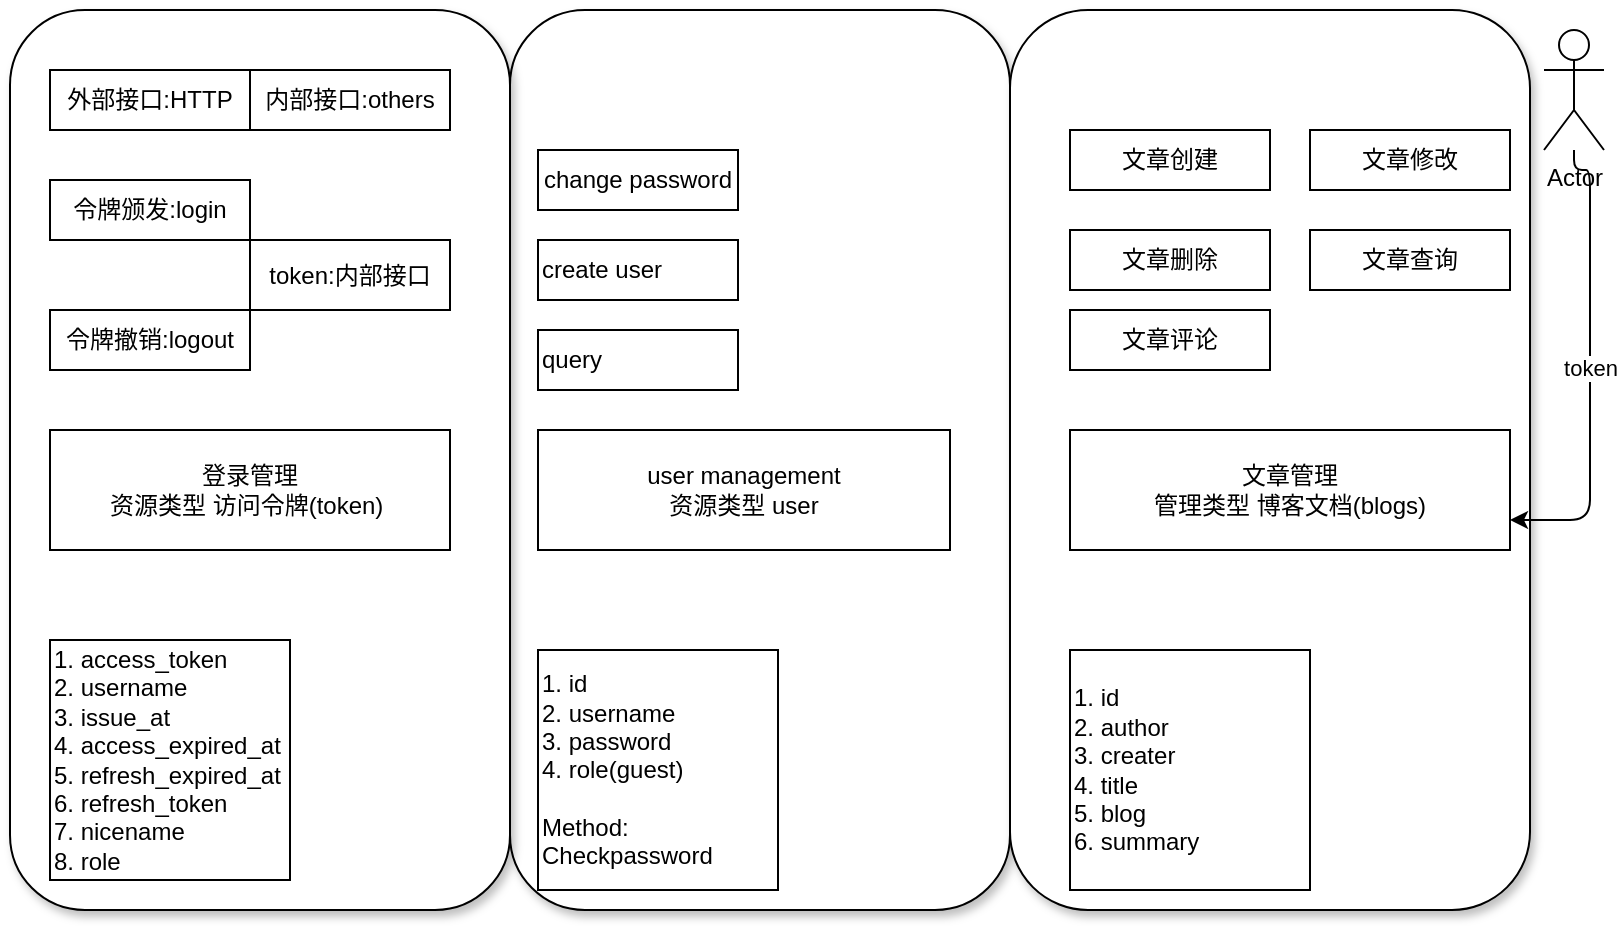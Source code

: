 <mxfile>
    <diagram id="30Crit2qrkDvp4RFuSIm" name="Page-1">
        <mxGraphModel dx="742" dy="615" grid="0" gridSize="10" guides="1" tooltips="1" connect="1" arrows="1" fold="1" page="0" pageScale="1" pageWidth="827" pageHeight="1169" math="0" shadow="0">
            <root>
                <mxCell id="0"/>
                <mxCell id="1" parent="0"/>
                <mxCell id="32" value="" style="rounded=1;whiteSpace=wrap;html=1;shadow=1;movable=1;resizable=1;rotatable=1;deletable=1;editable=1;connectable=1;" vertex="1" parent="1">
                    <mxGeometry x="280" width="250" height="450" as="geometry"/>
                </mxCell>
                <mxCell id="31" value="" style="rounded=1;whiteSpace=wrap;html=1;shadow=1;movable=1;resizable=1;rotatable=1;deletable=1;editable=1;connectable=1;" vertex="1" parent="1">
                    <mxGeometry x="530" width="260" height="450" as="geometry"/>
                </mxCell>
                <mxCell id="29" value="" style="rounded=1;whiteSpace=wrap;html=1;shadow=1;movable=1;resizable=1;rotatable=1;deletable=1;editable=1;connectable=1;" vertex="1" parent="1">
                    <mxGeometry x="30" width="250" height="450" as="geometry"/>
                </mxCell>
                <mxCell id="3" value="登录管理&lt;br&gt;资源类型 访问令牌(token)&amp;nbsp;" style="rounded=0;whiteSpace=wrap;html=1;" vertex="1" parent="1">
                    <mxGeometry x="50" y="210" width="200" height="60" as="geometry"/>
                </mxCell>
                <mxCell id="4" value="user management&lt;br&gt;资源类型 user" style="rounded=0;whiteSpace=wrap;html=1;" vertex="1" parent="1">
                    <mxGeometry x="294" y="210" width="206" height="60" as="geometry"/>
                </mxCell>
                <mxCell id="5" value="文章管理&lt;br&gt;管理类型 博客文档(blogs)" style="rounded=0;whiteSpace=wrap;html=1;" vertex="1" parent="1">
                    <mxGeometry x="560" y="210" width="220" height="60" as="geometry"/>
                </mxCell>
                <mxCell id="6" value="1. id&lt;br&gt;2. username&lt;br&gt;3. password&lt;br&gt;4. role(guest)&lt;br&gt;&lt;br&gt;Method:&lt;br&gt;Checkpassword" style="whiteSpace=wrap;html=1;aspect=fixed;align=left;" vertex="1" parent="1">
                    <mxGeometry x="294" y="320" width="120" height="120" as="geometry"/>
                </mxCell>
                <mxCell id="7" value="1. access_token&lt;br&gt;2. username&lt;br&gt;3. issue_at&lt;br&gt;4. access_expired_at&lt;br&gt;5. refresh_expired_at&lt;br&gt;6. refresh_token&lt;br&gt;7. nicename&lt;br&gt;8. role" style="whiteSpace=wrap;html=1;aspect=fixed;align=left;" vertex="1" parent="1">
                    <mxGeometry x="50" y="315" width="120" height="120" as="geometry"/>
                </mxCell>
                <mxCell id="8" value="&lt;div style=&quot;&quot;&gt;&lt;span style=&quot;background-color: initial;&quot;&gt;1. id&lt;/span&gt;&lt;/div&gt;&lt;div style=&quot;&quot;&gt;&lt;span style=&quot;background-color: initial;&quot;&gt;2. author&lt;/span&gt;&lt;/div&gt;&lt;div style=&quot;&quot;&gt;&lt;span style=&quot;background-color: initial;&quot;&gt;3. creater&lt;/span&gt;&lt;/div&gt;&lt;div style=&quot;&quot;&gt;&lt;span style=&quot;background-color: initial;&quot;&gt;4. title&lt;/span&gt;&lt;/div&gt;&lt;div style=&quot;&quot;&gt;&lt;span style=&quot;background-color: initial;&quot;&gt;5. blog&lt;/span&gt;&lt;/div&gt;&lt;div style=&quot;&quot;&gt;&lt;span style=&quot;background-color: initial;&quot;&gt;6. summary&lt;/span&gt;&lt;/div&gt;" style="whiteSpace=wrap;html=1;aspect=fixed;align=left;" vertex="1" parent="1">
                    <mxGeometry x="560" y="320" width="120" height="120" as="geometry"/>
                </mxCell>
                <mxCell id="11" value="令牌颁发:login" style="rounded=0;whiteSpace=wrap;html=1;" vertex="1" parent="1">
                    <mxGeometry x="50" y="85" width="100" height="30" as="geometry"/>
                </mxCell>
                <mxCell id="12" value="令牌撤销:logout" style="rounded=0;whiteSpace=wrap;html=1;" vertex="1" parent="1">
                    <mxGeometry x="50" y="150" width="100" height="30" as="geometry"/>
                </mxCell>
                <mxCell id="13" value="token:内部接口" style="rounded=0;whiteSpace=wrap;html=1;" vertex="1" parent="1">
                    <mxGeometry x="150" y="115" width="100" height="35" as="geometry"/>
                </mxCell>
                <mxCell id="14" value="change password" style="rounded=0;whiteSpace=wrap;html=1;" vertex="1" parent="1">
                    <mxGeometry x="294" y="70" width="100" height="30" as="geometry"/>
                </mxCell>
                <mxCell id="15" value="create user" style="rounded=0;whiteSpace=wrap;html=1;align=left;" vertex="1" parent="1">
                    <mxGeometry x="294" y="115" width="100" height="30" as="geometry"/>
                </mxCell>
                <mxCell id="17" value="query" style="rounded=0;whiteSpace=wrap;html=1;align=left;" vertex="1" parent="1">
                    <mxGeometry x="294" y="160" width="100" height="30" as="geometry"/>
                </mxCell>
                <mxCell id="18" value="文章修改" style="rounded=0;whiteSpace=wrap;html=1;" vertex="1" parent="1">
                    <mxGeometry x="680" y="60" width="100" height="30" as="geometry"/>
                </mxCell>
                <mxCell id="19" value="文章创建" style="rounded=0;whiteSpace=wrap;html=1;" vertex="1" parent="1">
                    <mxGeometry x="560" y="60" width="100" height="30" as="geometry"/>
                </mxCell>
                <mxCell id="20" value="文章评论" style="rounded=0;whiteSpace=wrap;html=1;" vertex="1" parent="1">
                    <mxGeometry x="560" y="150" width="100" height="30" as="geometry"/>
                </mxCell>
                <mxCell id="21" value="文章删除" style="rounded=0;whiteSpace=wrap;html=1;" vertex="1" parent="1">
                    <mxGeometry x="560" y="110" width="100" height="30" as="geometry"/>
                </mxCell>
                <mxCell id="22" value="文章查询" style="rounded=0;whiteSpace=wrap;html=1;" vertex="1" parent="1">
                    <mxGeometry x="680" y="110" width="100" height="30" as="geometry"/>
                </mxCell>
                <mxCell id="25" value="token" style="edgeStyle=orthogonalEdgeStyle;html=1;entryX=1;entryY=0.75;entryDx=0;entryDy=0;" edge="1" parent="1" source="23" target="5">
                    <mxGeometry relative="1" as="geometry">
                        <Array as="points">
                            <mxPoint x="812" y="80"/>
                            <mxPoint x="820" y="80"/>
                            <mxPoint x="820" y="255"/>
                        </Array>
                    </mxGeometry>
                </mxCell>
                <mxCell id="23" value="Actor" style="shape=umlActor;verticalLabelPosition=bottom;verticalAlign=top;html=1;outlineConnect=0;" vertex="1" parent="1">
                    <mxGeometry x="797" y="10" width="30" height="60" as="geometry"/>
                </mxCell>
                <mxCell id="26" value="&lt;div style=&quot;text-align: left;&quot;&gt;&lt;span style=&quot;background-color: initial;&quot;&gt;外部接口:HTTP&lt;/span&gt;&lt;/div&gt;" style="rounded=0;whiteSpace=wrap;html=1;" vertex="1" parent="1">
                    <mxGeometry x="50" y="30" width="100" height="30" as="geometry"/>
                </mxCell>
                <mxCell id="27" value="&lt;div style=&quot;text-align: left;&quot;&gt;&lt;span style=&quot;background-color: initial;&quot;&gt;内部接口:others&lt;/span&gt;&lt;/div&gt;" style="rounded=0;whiteSpace=wrap;html=1;" vertex="1" parent="1">
                    <mxGeometry x="150" y="30" width="100" height="30" as="geometry"/>
                </mxCell>
            </root>
        </mxGraphModel>
    </diagram>
</mxfile>
